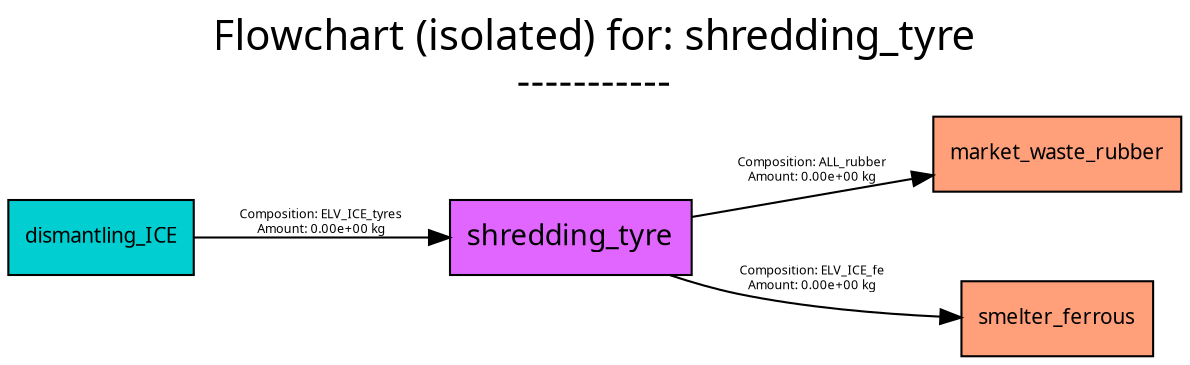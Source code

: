 digraph {
	graph [bb="0,0,526,167",
		font=Cabin,
		fontname=Cabin,
		fontsize=20,
		label="Flowchart (isolated) for: shredding_tyre
-----------",
		labeljust=c,
		labelloc=tc,
		lheight=0.61,
		lp="263,141",
		lwidth=4.60,
		nodesep=0.6,
		rankdir=LR,
		ranksep=0.6
	];
	node [label="\N"];
	shredding_tyre	[fillcolor=mediumorchid1,
		fontname=Cabin,
		fontsize=14,
		height=0.5,
		pos="254,57",
		shape=box,
		style=filled,
		width=1.4722];
	market_waste_rubber	[fillcolor=lightsalmon1,
		fontname=Cabin,
		fontsize=10,
		height=0.5,
		pos="471,97",
		shape=box,
		style=filled,
		width=1.5278];
	shredding_tyre -> market_waste_rubber	[color=black,
		fontname=Cabin,
		fontsize=6,
		label="Composition: ALL_rubber
Amount: 0.00e+00 kg",
		lp="361.5,88",
		pos="e,415.81,86.918 307.05,66.683 336.76,72.212 374.27,79.189 405.8,85.056"];
	smelter_ferrous	[fillcolor=lightsalmon1,
		fontname=Cabin,
		fontsize=10,
		height=0.5,
		pos="471,18",
		shape=box,
		style=filled,
		width=1.1667];
	shredding_tyre -> smelter_ferrous	[color=black,
		fontname=Cabin,
		fontsize=6,
		label="Composition: ELV_ICE_fe
Amount: 0.00e+00 kg",
		lp="361.5,37",
		pos="e,428.85,18.638 298.65,38.912 308.49,35.445 318.98,32.212 329,30 358.36,23.516 391.86,20.489 418.85,19.096"];
	dismantling_ICE	[fillcolor=darkturquoise,
		fontname=Cabin,
		fontsize=10,
		height=0.5,
		pos="42.5,57",
		shape=box,
		style=filled,
		width=1.1806];
	dismantling_ICE -> shredding_tyre	[color=black,
		fontname=Cabin,
		fontsize=6,
		label="Composition: ELV_ICE_tyres
Amount: 0.00e+00 kg",
		lp="143,64",
		pos="e,200.65,57 85.141,57 115.2,57 156.32,57 190.34,57"];
}
